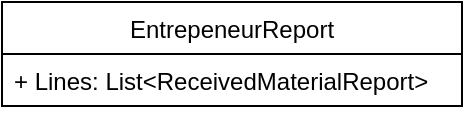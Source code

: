 <mxfile>
    <diagram id="boKZLep1avHV9XGzCIz8" name="Page-1">
        <mxGraphModel dx="468" dy="590" grid="1" gridSize="10" guides="1" tooltips="1" connect="1" arrows="1" fold="1" page="1" pageScale="1" pageWidth="827" pageHeight="1169" math="0" shadow="0">
            <root>
                <mxCell id="0"/>
                <mxCell id="1" parent="0"/>
                <mxCell id="3" value="EntrepeneurReport" style="swimlane;fontStyle=0;childLayout=stackLayout;horizontal=1;startSize=26;fillColor=none;horizontalStack=0;resizeParent=1;resizeParentMax=0;resizeLast=0;collapsible=1;marginBottom=0;" parent="1" vertex="1">
                    <mxGeometry x="150" y="270" width="230" height="52" as="geometry"/>
                </mxCell>
                <mxCell id="5" value="+ Lines: List&lt;ReceivedMaterialReport&gt;" style="text;strokeColor=none;fillColor=none;align=left;verticalAlign=top;spacingLeft=4;spacingRight=4;overflow=hidden;rotatable=0;points=[[0,0.5],[1,0.5]];portConstraint=eastwest;" parent="3" vertex="1">
                    <mxGeometry y="26" width="230" height="26" as="geometry"/>
                </mxCell>
            </root>
        </mxGraphModel>
    </diagram>
</mxfile>